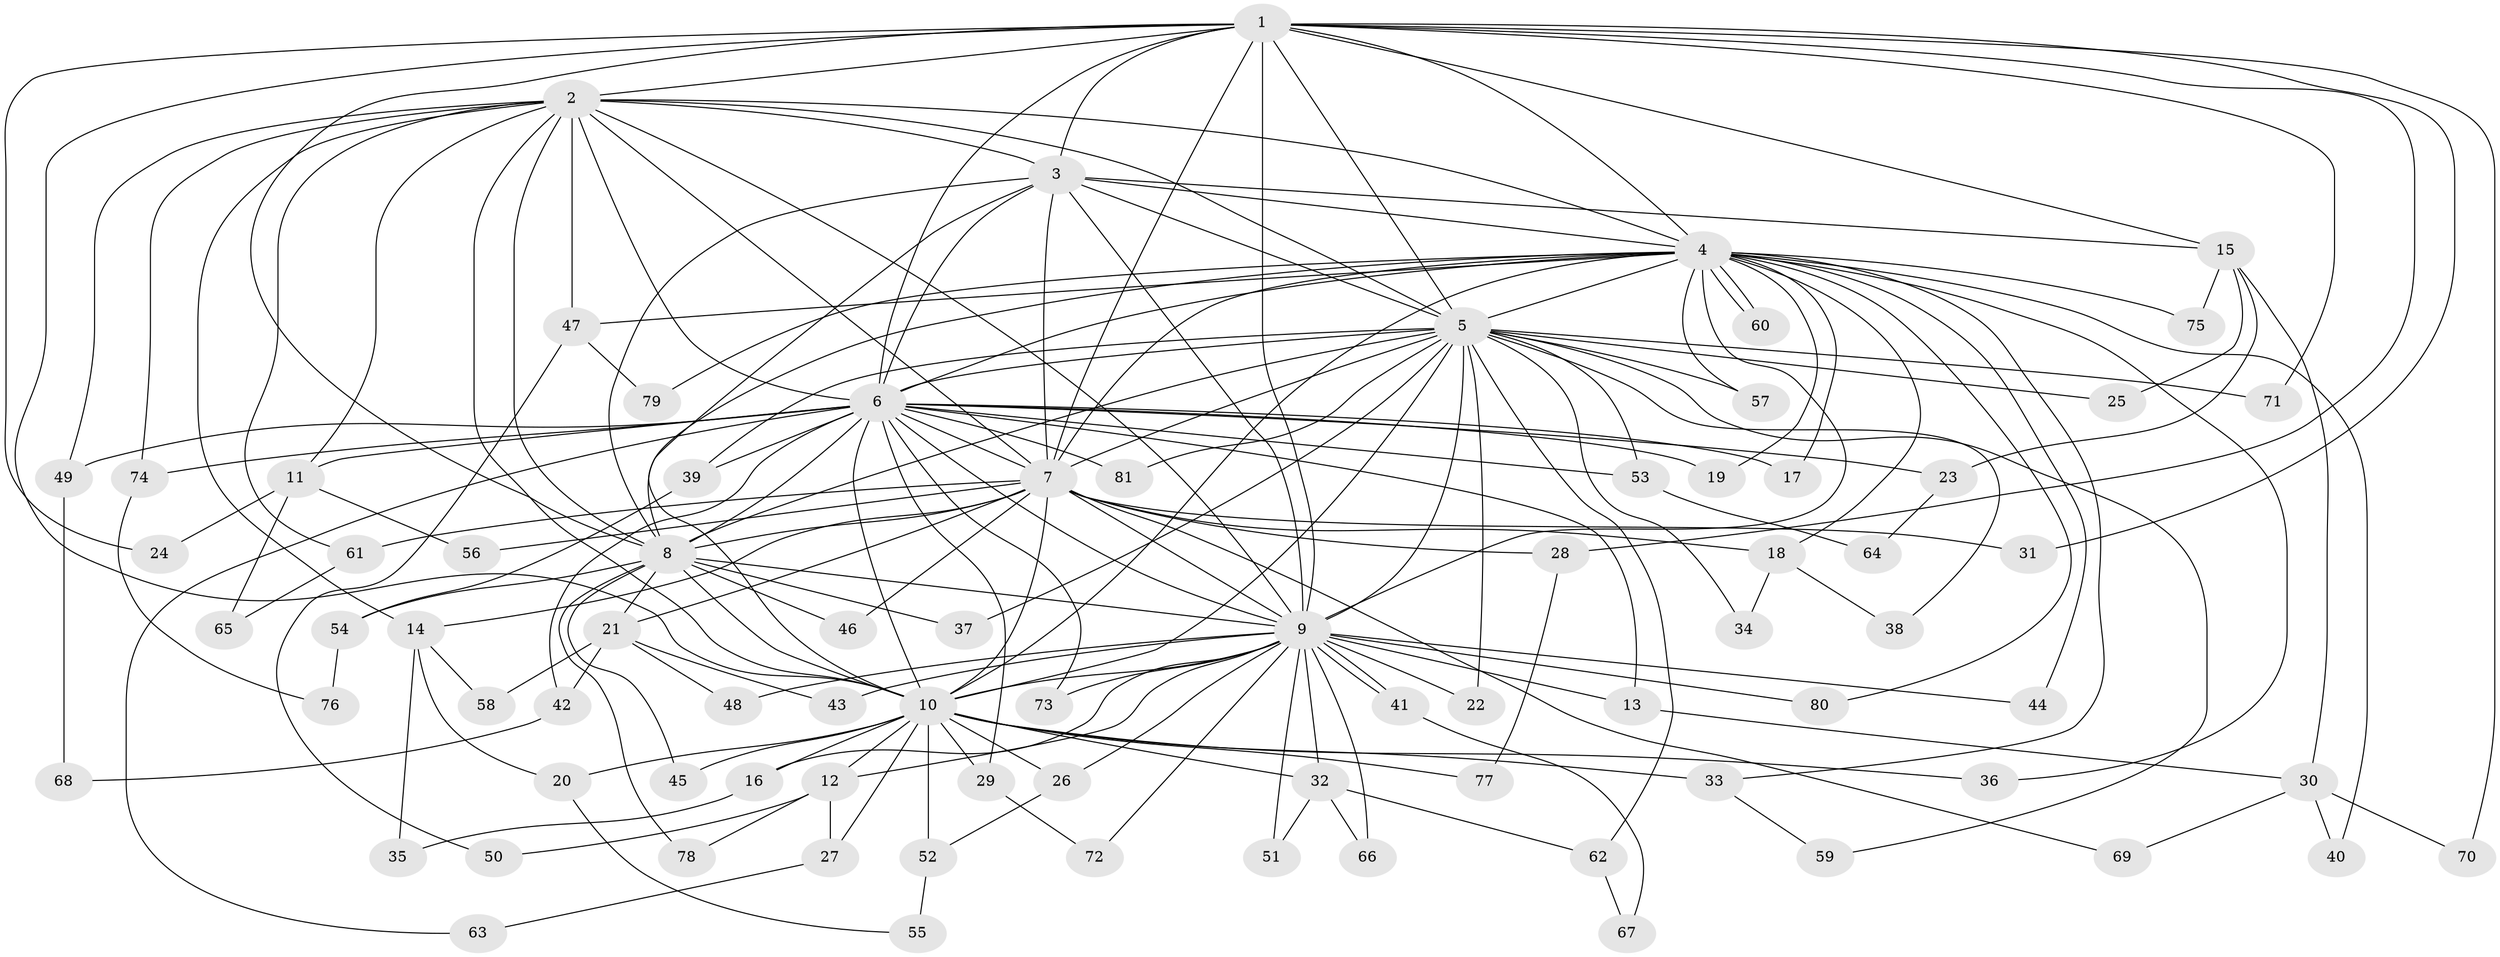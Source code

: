 // Generated by graph-tools (version 1.1) at 2025/01/03/09/25 03:01:22]
// undirected, 81 vertices, 187 edges
graph export_dot {
graph [start="1"]
  node [color=gray90,style=filled];
  1;
  2;
  3;
  4;
  5;
  6;
  7;
  8;
  9;
  10;
  11;
  12;
  13;
  14;
  15;
  16;
  17;
  18;
  19;
  20;
  21;
  22;
  23;
  24;
  25;
  26;
  27;
  28;
  29;
  30;
  31;
  32;
  33;
  34;
  35;
  36;
  37;
  38;
  39;
  40;
  41;
  42;
  43;
  44;
  45;
  46;
  47;
  48;
  49;
  50;
  51;
  52;
  53;
  54;
  55;
  56;
  57;
  58;
  59;
  60;
  61;
  62;
  63;
  64;
  65;
  66;
  67;
  68;
  69;
  70;
  71;
  72;
  73;
  74;
  75;
  76;
  77;
  78;
  79;
  80;
  81;
  1 -- 2;
  1 -- 3;
  1 -- 4;
  1 -- 5;
  1 -- 6;
  1 -- 7;
  1 -- 8;
  1 -- 9;
  1 -- 10;
  1 -- 15;
  1 -- 24;
  1 -- 28;
  1 -- 31;
  1 -- 70;
  1 -- 71;
  2 -- 3;
  2 -- 4;
  2 -- 5;
  2 -- 6;
  2 -- 7;
  2 -- 8;
  2 -- 9;
  2 -- 10;
  2 -- 11;
  2 -- 14;
  2 -- 47;
  2 -- 49;
  2 -- 61;
  2 -- 74;
  3 -- 4;
  3 -- 5;
  3 -- 6;
  3 -- 7;
  3 -- 8;
  3 -- 9;
  3 -- 10;
  3 -- 15;
  4 -- 5;
  4 -- 6;
  4 -- 7;
  4 -- 8;
  4 -- 9;
  4 -- 10;
  4 -- 17;
  4 -- 18;
  4 -- 19;
  4 -- 33;
  4 -- 36;
  4 -- 40;
  4 -- 44;
  4 -- 47;
  4 -- 57;
  4 -- 60;
  4 -- 60;
  4 -- 75;
  4 -- 79;
  4 -- 80;
  5 -- 6;
  5 -- 7;
  5 -- 8;
  5 -- 9;
  5 -- 10;
  5 -- 22;
  5 -- 25;
  5 -- 34;
  5 -- 37;
  5 -- 38;
  5 -- 39;
  5 -- 53;
  5 -- 57;
  5 -- 59;
  5 -- 62;
  5 -- 71;
  5 -- 81;
  6 -- 7;
  6 -- 8;
  6 -- 9;
  6 -- 10;
  6 -- 11;
  6 -- 13;
  6 -- 17;
  6 -- 19;
  6 -- 23;
  6 -- 29;
  6 -- 39;
  6 -- 42;
  6 -- 49;
  6 -- 53;
  6 -- 63;
  6 -- 73;
  6 -- 74;
  6 -- 81;
  7 -- 8;
  7 -- 9;
  7 -- 10;
  7 -- 14;
  7 -- 18;
  7 -- 21;
  7 -- 28;
  7 -- 31;
  7 -- 46;
  7 -- 56;
  7 -- 61;
  7 -- 69;
  8 -- 9;
  8 -- 10;
  8 -- 21;
  8 -- 37;
  8 -- 45;
  8 -- 46;
  8 -- 54;
  8 -- 78;
  9 -- 10;
  9 -- 12;
  9 -- 13;
  9 -- 16;
  9 -- 22;
  9 -- 26;
  9 -- 32;
  9 -- 41;
  9 -- 41;
  9 -- 43;
  9 -- 44;
  9 -- 48;
  9 -- 51;
  9 -- 66;
  9 -- 72;
  9 -- 73;
  9 -- 80;
  10 -- 12;
  10 -- 16;
  10 -- 20;
  10 -- 26;
  10 -- 27;
  10 -- 29;
  10 -- 32;
  10 -- 33;
  10 -- 36;
  10 -- 45;
  10 -- 52;
  10 -- 77;
  11 -- 24;
  11 -- 56;
  11 -- 65;
  12 -- 27;
  12 -- 50;
  12 -- 78;
  13 -- 30;
  14 -- 20;
  14 -- 35;
  14 -- 58;
  15 -- 23;
  15 -- 25;
  15 -- 30;
  15 -- 75;
  16 -- 35;
  18 -- 34;
  18 -- 38;
  20 -- 55;
  21 -- 42;
  21 -- 43;
  21 -- 48;
  21 -- 58;
  23 -- 64;
  26 -- 52;
  27 -- 63;
  28 -- 77;
  29 -- 72;
  30 -- 40;
  30 -- 69;
  30 -- 70;
  32 -- 51;
  32 -- 62;
  32 -- 66;
  33 -- 59;
  39 -- 54;
  41 -- 67;
  42 -- 68;
  47 -- 50;
  47 -- 79;
  49 -- 68;
  52 -- 55;
  53 -- 64;
  54 -- 76;
  61 -- 65;
  62 -- 67;
  74 -- 76;
}
